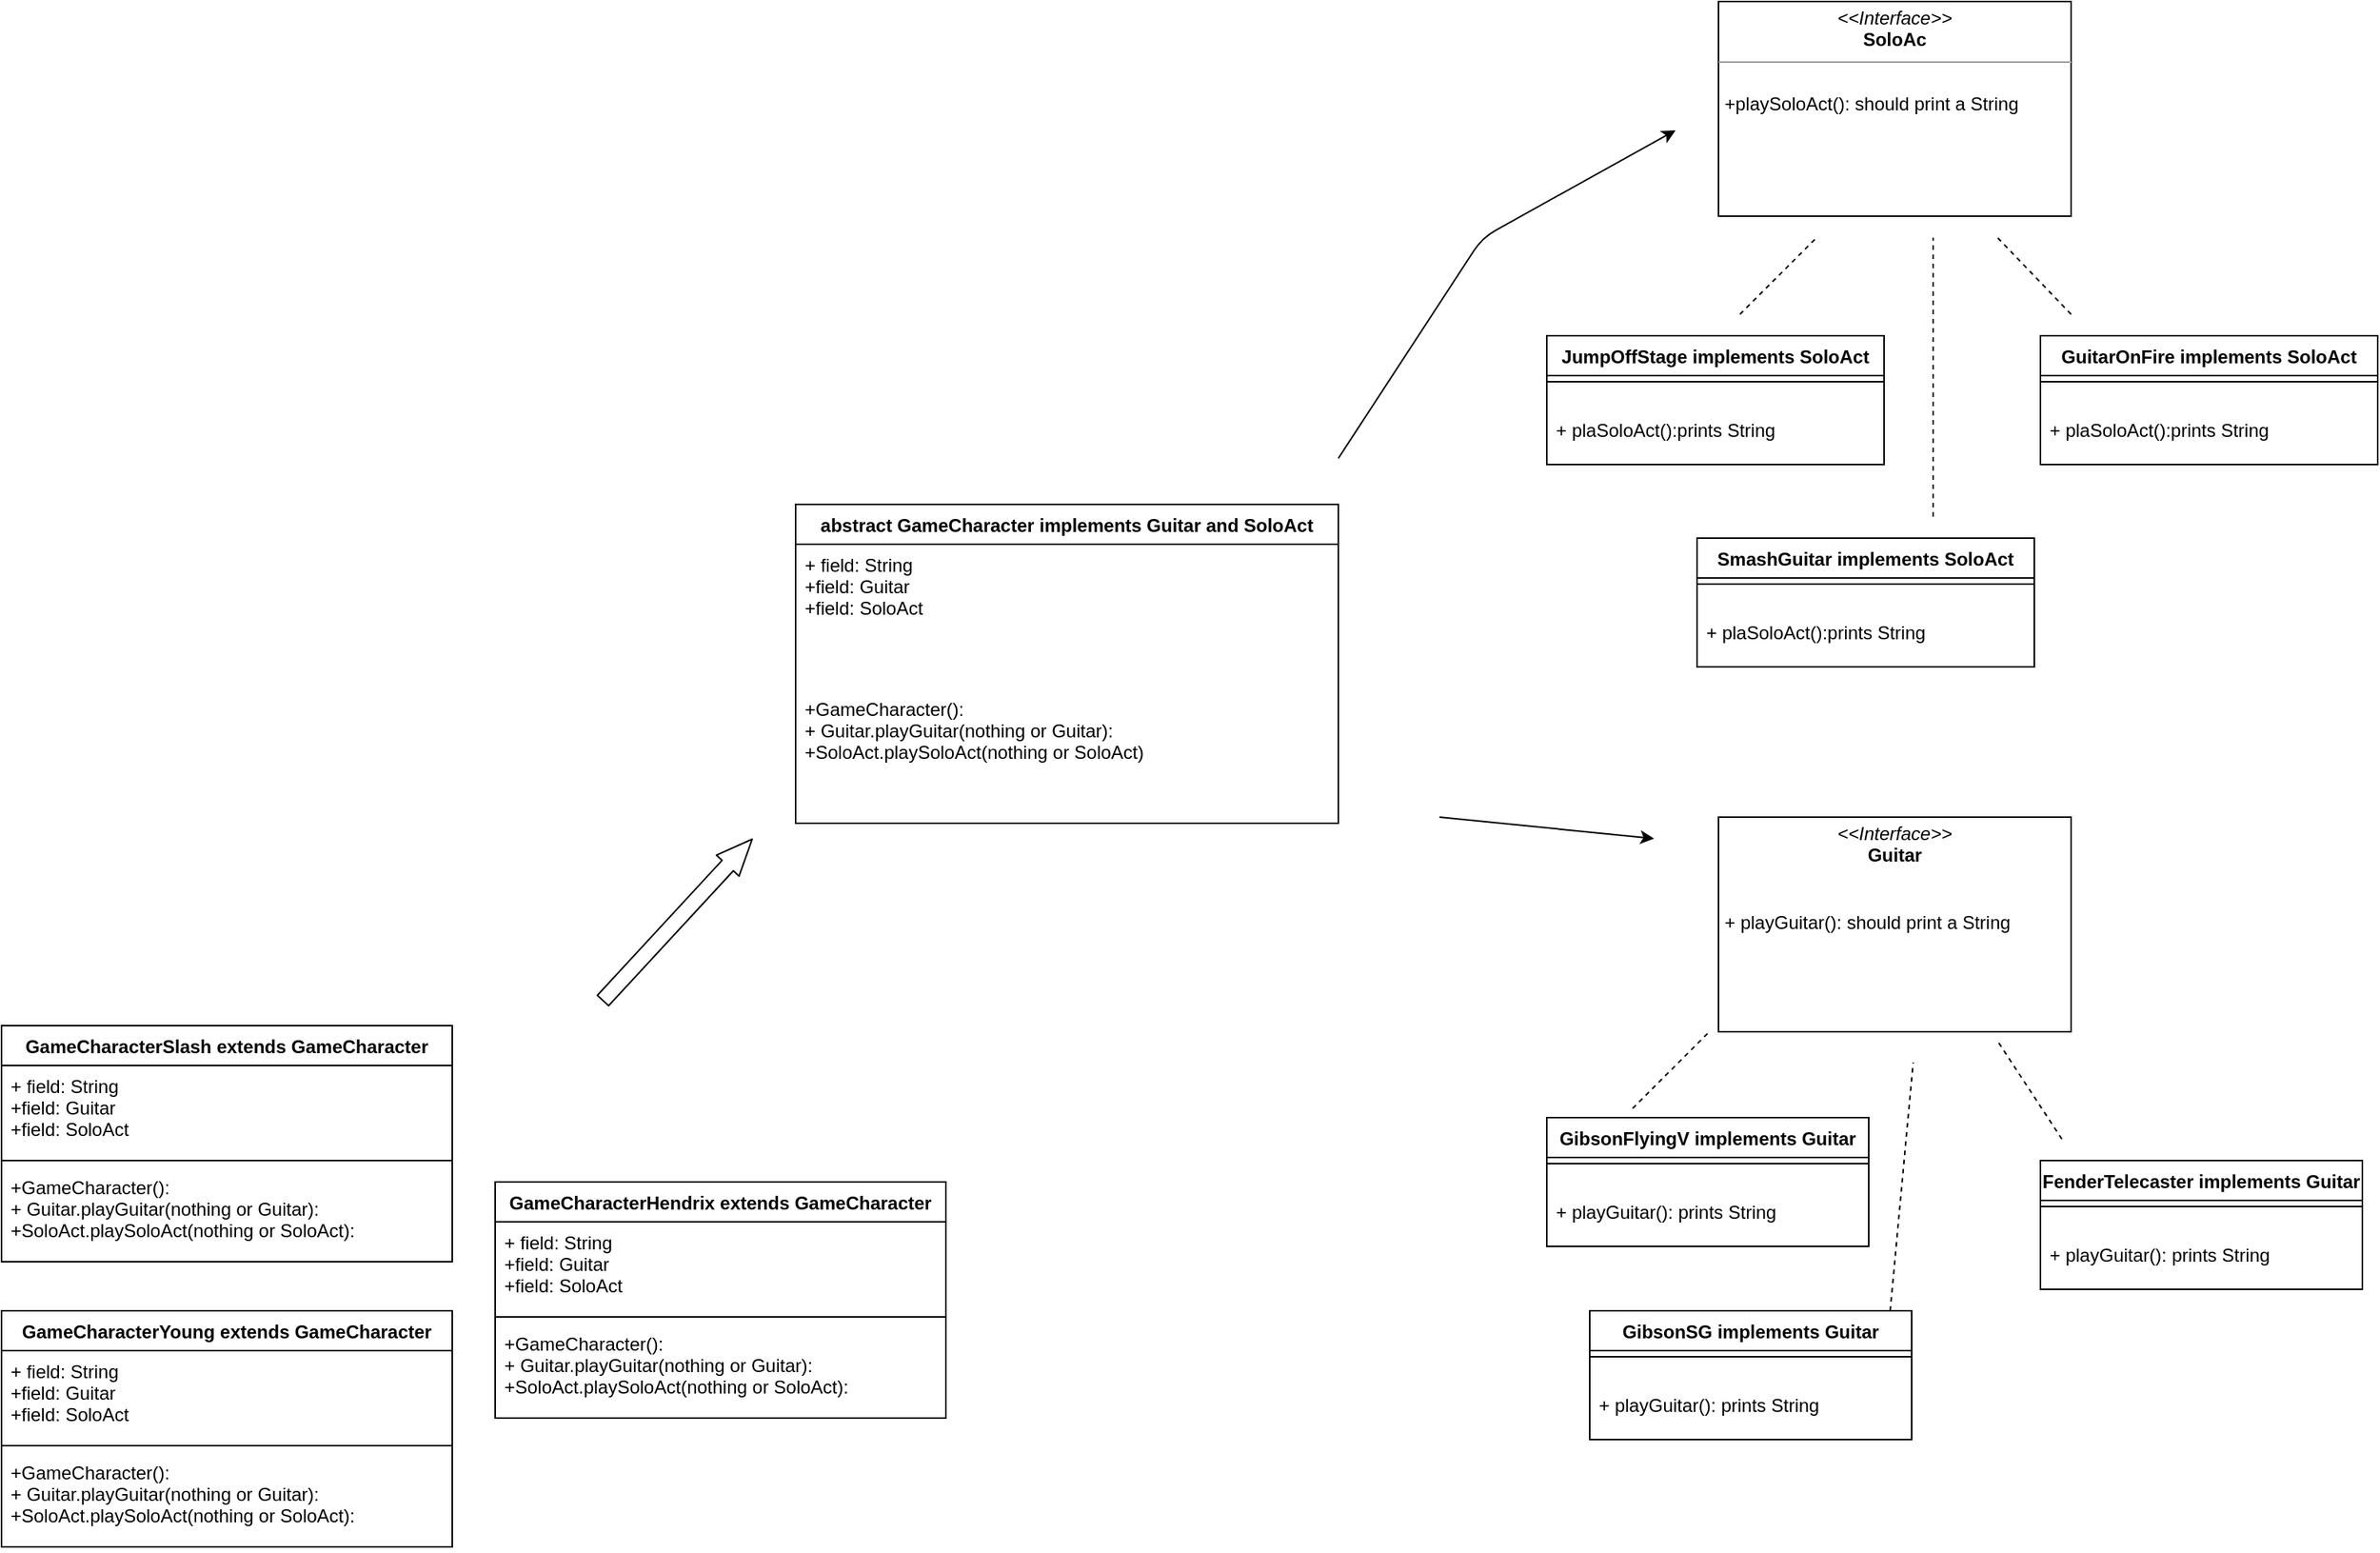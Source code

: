 <mxfile version="12.9.12" type="device"><diagram id="vlYlPyi31NMr0V6OZ-j1" name="Page-1"><mxGraphModel dx="1288" dy="736" grid="1" gridSize="14" guides="1" tooltips="1" connect="1" arrows="1" fold="1" page="1" pageScale="1" pageWidth="1654" pageHeight="1169" math="0" shadow="0"><root><mxCell id="0"/><mxCell id="1" parent="0"/><mxCell id="Y_D--782ihMsAxxfkFdl-12" value="&lt;p style=&quot;margin: 0px ; margin-top: 4px ; text-align: center&quot;&gt;&lt;i&gt;&amp;lt;&amp;lt;Interface&amp;gt;&amp;gt;&lt;/i&gt;&lt;br&gt;&lt;b&gt;Guitar&lt;/b&gt;&lt;/p&gt;&lt;p style=&quot;margin: 0px ; margin-left: 4px&quot;&gt;&lt;br&gt;&lt;/p&gt;&lt;p style=&quot;margin: 0px ; margin-left: 4px&quot;&gt;&lt;br&gt;+ playGuitar(): should print a String&lt;/p&gt;" style="verticalAlign=top;align=left;overflow=fill;fontSize=12;fontFamily=Helvetica;html=1;" parent="1" vertex="1"><mxGeometry x="1162" y="644" width="230" height="140" as="geometry"/></mxCell><mxCell id="Y_D--782ihMsAxxfkFdl-13" value="&lt;p style=&quot;margin: 0px ; margin-top: 4px ; text-align: center&quot;&gt;&lt;i&gt;&amp;lt;&amp;lt;Interface&amp;gt;&amp;gt;&lt;/i&gt;&lt;br&gt;&lt;b&gt;SoloAc&lt;/b&gt;&lt;/p&gt;&lt;hr size=&quot;1&quot;&gt;&lt;p style=&quot;margin: 0px ; margin-left: 4px&quot;&gt;&lt;br&gt;&lt;/p&gt;&lt;p style=&quot;margin: 0px ; margin-left: 4px&quot;&gt;+playSoloAct(): should print a String&lt;/p&gt;" style="verticalAlign=top;align=left;overflow=fill;fontSize=12;fontFamily=Helvetica;html=1;" parent="1" vertex="1"><mxGeometry x="1162" y="112" width="230" height="140" as="geometry"/></mxCell><mxCell id="Y_D--782ihMsAxxfkFdl-47" value="JumpOffStage implements SoloAct" style="swimlane;fontStyle=1;align=center;verticalAlign=top;childLayout=stackLayout;horizontal=1;startSize=26;horizontalStack=0;resizeParent=1;resizeParentMax=0;resizeLast=0;collapsible=1;marginBottom=0;" parent="1" vertex="1"><mxGeometry x="1050" y="330" width="220" height="84" as="geometry"/></mxCell><mxCell id="Y_D--782ihMsAxxfkFdl-49" value="" style="line;strokeWidth=1;fillColor=none;align=left;verticalAlign=middle;spacingTop=-1;spacingLeft=3;spacingRight=3;rotatable=0;labelPosition=right;points=[];portConstraint=eastwest;" parent="Y_D--782ihMsAxxfkFdl-47" vertex="1"><mxGeometry y="26" width="220" height="8" as="geometry"/></mxCell><mxCell id="Y_D--782ihMsAxxfkFdl-50" value="&#10;+ plaSoloAct():prints String" style="text;strokeColor=none;fillColor=none;align=left;verticalAlign=top;spacingLeft=4;spacingRight=4;overflow=hidden;rotatable=0;points=[[0,0.5],[1,0.5]];portConstraint=eastwest;" parent="Y_D--782ihMsAxxfkFdl-47" vertex="1"><mxGeometry y="34" width="220" height="50" as="geometry"/></mxCell><mxCell id="Y_D--782ihMsAxxfkFdl-31" value="GibsonFlyingV implements Guitar" style="swimlane;fontStyle=1;align=center;verticalAlign=top;childLayout=stackLayout;horizontal=1;startSize=26;horizontalStack=0;resizeParent=1;resizeParentMax=0;resizeLast=0;collapsible=1;marginBottom=0;" parent="1" vertex="1"><mxGeometry x="1050" y="840" width="210" height="84" as="geometry"/></mxCell><mxCell id="Y_D--782ihMsAxxfkFdl-33" value="" style="line;strokeWidth=1;fillColor=none;align=left;verticalAlign=middle;spacingTop=-1;spacingLeft=3;spacingRight=3;rotatable=0;labelPosition=right;points=[];portConstraint=eastwest;" parent="Y_D--782ihMsAxxfkFdl-31" vertex="1"><mxGeometry y="26" width="210" height="8" as="geometry"/></mxCell><mxCell id="Y_D--782ihMsAxxfkFdl-34" value="&#10;+ playGuitar(): prints String" style="text;strokeColor=none;fillColor=none;align=left;verticalAlign=top;spacingLeft=4;spacingRight=4;overflow=hidden;rotatable=0;points=[[0,0.5],[1,0.5]];portConstraint=eastwest;" parent="Y_D--782ihMsAxxfkFdl-31" vertex="1"><mxGeometry y="34" width="210" height="50" as="geometry"/></mxCell><mxCell id="Y_D--782ihMsAxxfkFdl-8" value="abstract GameCharacter implements Guitar and SoloAct" style="swimlane;fontStyle=1;align=center;verticalAlign=top;childLayout=stackLayout;horizontal=1;startSize=26;horizontalStack=0;resizeParent=1;resizeParentMax=0;resizeLast=0;collapsible=1;marginBottom=0;" parent="1" vertex="1"><mxGeometry x="560" y="440" width="354" height="208" as="geometry"/></mxCell><mxCell id="Y_D--782ihMsAxxfkFdl-9" value="+ field: String &#10;+field: Guitar&#10;+field: SoloAct" style="text;strokeColor=none;fillColor=none;align=left;verticalAlign=top;spacingLeft=4;spacingRight=4;overflow=hidden;rotatable=0;points=[[0,0.5],[1,0.5]];portConstraint=eastwest;" parent="Y_D--782ihMsAxxfkFdl-8" vertex="1"><mxGeometry y="26" width="354" height="94" as="geometry"/></mxCell><mxCell id="Y_D--782ihMsAxxfkFdl-11" value="+GameCharacter(): &#10;+ Guitar.playGuitar(nothing or Guitar): &#10;+SoloAct.playSoloAct(nothing or SoloAct)" style="text;strokeColor=none;fillColor=none;align=left;verticalAlign=top;spacingLeft=4;spacingRight=4;overflow=hidden;rotatable=0;points=[[0,0.5],[1,0.5]];portConstraint=eastwest;" parent="Y_D--782ihMsAxxfkFdl-8" vertex="1"><mxGeometry y="120" width="354" height="88" as="geometry"/></mxCell><mxCell id="Y_D--782ihMsAxxfkFdl-63" value="GameCharacterSlash extends GameCharacter" style="swimlane;fontStyle=1;align=center;verticalAlign=top;childLayout=stackLayout;horizontal=1;startSize=26;horizontalStack=0;resizeParent=1;resizeParentMax=0;resizeLast=0;collapsible=1;marginBottom=0;" parent="1" vertex="1"><mxGeometry x="42" y="780" width="294" height="154" as="geometry"/></mxCell><mxCell id="Y_D--782ihMsAxxfkFdl-75" value="+ field: String &#10;+field: Guitar&#10;+field: SoloAct" style="text;strokeColor=none;fillColor=none;align=left;verticalAlign=top;spacingLeft=4;spacingRight=4;overflow=hidden;rotatable=0;points=[[0,0.5],[1,0.5]];portConstraint=eastwest;" parent="Y_D--782ihMsAxxfkFdl-63" vertex="1"><mxGeometry y="26" width="294" height="58" as="geometry"/></mxCell><mxCell id="Y_D--782ihMsAxxfkFdl-65" value="" style="line;strokeWidth=1;fillColor=none;align=left;verticalAlign=middle;spacingTop=-1;spacingLeft=3;spacingRight=3;rotatable=0;labelPosition=right;points=[];portConstraint=eastwest;" parent="Y_D--782ihMsAxxfkFdl-63" vertex="1"><mxGeometry y="84" width="294" height="8" as="geometry"/></mxCell><mxCell id="Y_D--782ihMsAxxfkFdl-66" value="+GameCharacter(): &#10;+ Guitar.playGuitar(nothing or Guitar): &#10;+SoloAct.playSoloAct(nothing or SoloAct):" style="text;strokeColor=none;fillColor=none;align=left;verticalAlign=top;spacingLeft=4;spacingRight=4;overflow=hidden;rotatable=0;points=[[0,0.5],[1,0.5]];portConstraint=eastwest;" parent="Y_D--782ihMsAxxfkFdl-63" vertex="1"><mxGeometry y="92" width="294" height="62" as="geometry"/></mxCell><mxCell id="Y_D--782ihMsAxxfkFdl-77" value="" style="endArrow=classic;html=1;" parent="1" edge="1"><mxGeometry width="50" height="50" relative="1" as="geometry"><mxPoint x="914" y="410" as="sourcePoint"/><mxPoint x="1134" y="196" as="targetPoint"/><Array as="points"><mxPoint x="1008" y="266"/></Array></mxGeometry></mxCell><mxCell id="Y_D--782ihMsAxxfkFdl-78" value="" style="endArrow=classic;html=1;" parent="1" edge="1"><mxGeometry width="50" height="50" relative="1" as="geometry"><mxPoint x="980" y="644.0" as="sourcePoint"/><mxPoint x="1120" y="658" as="targetPoint"/></mxGeometry></mxCell><mxCell id="Y_D--782ihMsAxxfkFdl-79" value="" style="shape=flexArrow;endArrow=classic;html=1;endWidth=9.143;endSize=7.497;" parent="1" edge="1"><mxGeometry width="50" height="50" relative="1" as="geometry"><mxPoint x="434" y="764" as="sourcePoint"/><mxPoint x="532" y="658" as="targetPoint"/></mxGeometry></mxCell><mxCell id="Y_D--782ihMsAxxfkFdl-80" value="" style="endArrow=none;dashed=1;html=1;" parent="1" edge="1"><mxGeometry width="50" height="50" relative="1" as="geometry"><mxPoint x="1176" y="316" as="sourcePoint"/><mxPoint x="1226" y="266" as="targetPoint"/></mxGeometry></mxCell><mxCell id="Y_D--782ihMsAxxfkFdl-81" value="" style="endArrow=none;dashed=1;html=1;" parent="1" edge="1"><mxGeometry width="50" height="50" relative="1" as="geometry"><mxPoint x="1392" y="316" as="sourcePoint"/><mxPoint x="1344" y="266" as="targetPoint"/></mxGeometry></mxCell><mxCell id="Y_D--782ihMsAxxfkFdl-82" value="" style="endArrow=none;dashed=1;html=1;" parent="1" edge="1"><mxGeometry width="50" height="50" relative="1" as="geometry"><mxPoint x="1302" y="448" as="sourcePoint"/><mxPoint x="1302" y="266" as="targetPoint"/></mxGeometry></mxCell><mxCell id="Y_D--782ihMsAxxfkFdl-83" value="" style="endArrow=none;dashed=1;html=1;" parent="1" edge="1"><mxGeometry width="50" height="50" relative="1" as="geometry"><mxPoint x="1106" y="834" as="sourcePoint"/><mxPoint x="1156" y="784" as="targetPoint"/></mxGeometry></mxCell><mxCell id="Y_D--782ihMsAxxfkFdl-84" value="" style="endArrow=none;dashed=1;html=1;" parent="1" edge="1"><mxGeometry width="50" height="50" relative="1" as="geometry"><mxPoint x="1386" y="854" as="sourcePoint"/><mxPoint x="1344" y="790" as="targetPoint"/></mxGeometry></mxCell><mxCell id="Y_D--782ihMsAxxfkFdl-85" value="" style="endArrow=none;dashed=1;html=1;" parent="1" edge="1"><mxGeometry width="50" height="50" relative="1" as="geometry"><mxPoint x="1274" y="966" as="sourcePoint"/><mxPoint x="1289" y="804" as="targetPoint"/></mxGeometry></mxCell><mxCell id="cpdpHwqXAVs4Xl6QtIWB-1" value="GameCharacterHendrix extends GameCharacter" style="swimlane;fontStyle=1;align=center;verticalAlign=top;childLayout=stackLayout;horizontal=1;startSize=26;horizontalStack=0;resizeParent=1;resizeParentMax=0;resizeLast=0;collapsible=1;marginBottom=0;" vertex="1" parent="1"><mxGeometry x="364" y="882" width="294" height="154" as="geometry"/></mxCell><mxCell id="cpdpHwqXAVs4Xl6QtIWB-2" value="+ field: String &#10;+field: Guitar&#10;+field: SoloAct" style="text;strokeColor=none;fillColor=none;align=left;verticalAlign=top;spacingLeft=4;spacingRight=4;overflow=hidden;rotatable=0;points=[[0,0.5],[1,0.5]];portConstraint=eastwest;" vertex="1" parent="cpdpHwqXAVs4Xl6QtIWB-1"><mxGeometry y="26" width="294" height="58" as="geometry"/></mxCell><mxCell id="cpdpHwqXAVs4Xl6QtIWB-3" value="" style="line;strokeWidth=1;fillColor=none;align=left;verticalAlign=middle;spacingTop=-1;spacingLeft=3;spacingRight=3;rotatable=0;labelPosition=right;points=[];portConstraint=eastwest;" vertex="1" parent="cpdpHwqXAVs4Xl6QtIWB-1"><mxGeometry y="84" width="294" height="8" as="geometry"/></mxCell><mxCell id="cpdpHwqXAVs4Xl6QtIWB-4" value="+GameCharacter(): &#10;+ Guitar.playGuitar(nothing or Guitar): &#10;+SoloAct.playSoloAct(nothing or SoloAct):" style="text;strokeColor=none;fillColor=none;align=left;verticalAlign=top;spacingLeft=4;spacingRight=4;overflow=hidden;rotatable=0;points=[[0,0.5],[1,0.5]];portConstraint=eastwest;" vertex="1" parent="cpdpHwqXAVs4Xl6QtIWB-1"><mxGeometry y="92" width="294" height="62" as="geometry"/></mxCell><mxCell id="cpdpHwqXAVs4Xl6QtIWB-5" value="GameCharacterYoung extends GameCharacter" style="swimlane;fontStyle=1;align=center;verticalAlign=top;childLayout=stackLayout;horizontal=1;startSize=26;horizontalStack=0;resizeParent=1;resizeParentMax=0;resizeLast=0;collapsible=1;marginBottom=0;" vertex="1" parent="1"><mxGeometry x="42" y="966" width="294" height="154" as="geometry"/></mxCell><mxCell id="cpdpHwqXAVs4Xl6QtIWB-6" value="+ field: String &#10;+field: Guitar&#10;+field: SoloAct" style="text;strokeColor=none;fillColor=none;align=left;verticalAlign=top;spacingLeft=4;spacingRight=4;overflow=hidden;rotatable=0;points=[[0,0.5],[1,0.5]];portConstraint=eastwest;" vertex="1" parent="cpdpHwqXAVs4Xl6QtIWB-5"><mxGeometry y="26" width="294" height="58" as="geometry"/></mxCell><mxCell id="cpdpHwqXAVs4Xl6QtIWB-7" value="" style="line;strokeWidth=1;fillColor=none;align=left;verticalAlign=middle;spacingTop=-1;spacingLeft=3;spacingRight=3;rotatable=0;labelPosition=right;points=[];portConstraint=eastwest;" vertex="1" parent="cpdpHwqXAVs4Xl6QtIWB-5"><mxGeometry y="84" width="294" height="8" as="geometry"/></mxCell><mxCell id="cpdpHwqXAVs4Xl6QtIWB-8" value="+GameCharacter(): &#10;+ Guitar.playGuitar(nothing or Guitar): &#10;+SoloAct.playSoloAct(nothing or SoloAct):" style="text;strokeColor=none;fillColor=none;align=left;verticalAlign=top;spacingLeft=4;spacingRight=4;overflow=hidden;rotatable=0;points=[[0,0.5],[1,0.5]];portConstraint=eastwest;" vertex="1" parent="cpdpHwqXAVs4Xl6QtIWB-5"><mxGeometry y="92" width="294" height="62" as="geometry"/></mxCell><mxCell id="cpdpHwqXAVs4Xl6QtIWB-9" value="GibsonSG implements Guitar" style="swimlane;fontStyle=1;align=center;verticalAlign=top;childLayout=stackLayout;horizontal=1;startSize=26;horizontalStack=0;resizeParent=1;resizeParentMax=0;resizeLast=0;collapsible=1;marginBottom=0;" vertex="1" parent="1"><mxGeometry x="1078" y="966" width="210" height="84" as="geometry"/></mxCell><mxCell id="cpdpHwqXAVs4Xl6QtIWB-10" value="" style="line;strokeWidth=1;fillColor=none;align=left;verticalAlign=middle;spacingTop=-1;spacingLeft=3;spacingRight=3;rotatable=0;labelPosition=right;points=[];portConstraint=eastwest;" vertex="1" parent="cpdpHwqXAVs4Xl6QtIWB-9"><mxGeometry y="26" width="210" height="8" as="geometry"/></mxCell><mxCell id="cpdpHwqXAVs4Xl6QtIWB-11" value="&#10;+ playGuitar(): prints String" style="text;strokeColor=none;fillColor=none;align=left;verticalAlign=top;spacingLeft=4;spacingRight=4;overflow=hidden;rotatable=0;points=[[0,0.5],[1,0.5]];portConstraint=eastwest;" vertex="1" parent="cpdpHwqXAVs4Xl6QtIWB-9"><mxGeometry y="34" width="210" height="50" as="geometry"/></mxCell><mxCell id="cpdpHwqXAVs4Xl6QtIWB-12" value="FenderTelecaster implements Guitar" style="swimlane;fontStyle=1;align=center;verticalAlign=top;childLayout=stackLayout;horizontal=1;startSize=26;horizontalStack=0;resizeParent=1;resizeParentMax=0;resizeLast=0;collapsible=1;marginBottom=0;" vertex="1" parent="1"><mxGeometry x="1372" y="868" width="210" height="84" as="geometry"/></mxCell><mxCell id="cpdpHwqXAVs4Xl6QtIWB-13" value="" style="line;strokeWidth=1;fillColor=none;align=left;verticalAlign=middle;spacingTop=-1;spacingLeft=3;spacingRight=3;rotatable=0;labelPosition=right;points=[];portConstraint=eastwest;" vertex="1" parent="cpdpHwqXAVs4Xl6QtIWB-12"><mxGeometry y="26" width="210" height="8" as="geometry"/></mxCell><mxCell id="cpdpHwqXAVs4Xl6QtIWB-14" value="&#10;+ playGuitar(): prints String" style="text;strokeColor=none;fillColor=none;align=left;verticalAlign=top;spacingLeft=4;spacingRight=4;overflow=hidden;rotatable=0;points=[[0,0.5],[1,0.5]];portConstraint=eastwest;" vertex="1" parent="cpdpHwqXAVs4Xl6QtIWB-12"><mxGeometry y="34" width="210" height="50" as="geometry"/></mxCell><mxCell id="cpdpHwqXAVs4Xl6QtIWB-15" value="SmashGuitar implements SoloAct" style="swimlane;fontStyle=1;align=center;verticalAlign=top;childLayout=stackLayout;horizontal=1;startSize=26;horizontalStack=0;resizeParent=1;resizeParentMax=0;resizeLast=0;collapsible=1;marginBottom=0;" vertex="1" parent="1"><mxGeometry x="1148" y="462" width="220" height="84" as="geometry"/></mxCell><mxCell id="cpdpHwqXAVs4Xl6QtIWB-16" value="" style="line;strokeWidth=1;fillColor=none;align=left;verticalAlign=middle;spacingTop=-1;spacingLeft=3;spacingRight=3;rotatable=0;labelPosition=right;points=[];portConstraint=eastwest;" vertex="1" parent="cpdpHwqXAVs4Xl6QtIWB-15"><mxGeometry y="26" width="220" height="8" as="geometry"/></mxCell><mxCell id="cpdpHwqXAVs4Xl6QtIWB-17" value="&#10;+ plaSoloAct():prints String" style="text;strokeColor=none;fillColor=none;align=left;verticalAlign=top;spacingLeft=4;spacingRight=4;overflow=hidden;rotatable=0;points=[[0,0.5],[1,0.5]];portConstraint=eastwest;" vertex="1" parent="cpdpHwqXAVs4Xl6QtIWB-15"><mxGeometry y="34" width="220" height="50" as="geometry"/></mxCell><mxCell id="cpdpHwqXAVs4Xl6QtIWB-18" value="GuitarOnFire implements SoloAct" style="swimlane;fontStyle=1;align=center;verticalAlign=top;childLayout=stackLayout;horizontal=1;startSize=26;horizontalStack=0;resizeParent=1;resizeParentMax=0;resizeLast=0;collapsible=1;marginBottom=0;" vertex="1" parent="1"><mxGeometry x="1372" y="330" width="220" height="84" as="geometry"/></mxCell><mxCell id="cpdpHwqXAVs4Xl6QtIWB-19" value="" style="line;strokeWidth=1;fillColor=none;align=left;verticalAlign=middle;spacingTop=-1;spacingLeft=3;spacingRight=3;rotatable=0;labelPosition=right;points=[];portConstraint=eastwest;" vertex="1" parent="cpdpHwqXAVs4Xl6QtIWB-18"><mxGeometry y="26" width="220" height="8" as="geometry"/></mxCell><mxCell id="cpdpHwqXAVs4Xl6QtIWB-20" value="&#10;+ plaSoloAct():prints String" style="text;strokeColor=none;fillColor=none;align=left;verticalAlign=top;spacingLeft=4;spacingRight=4;overflow=hidden;rotatable=0;points=[[0,0.5],[1,0.5]];portConstraint=eastwest;" vertex="1" parent="cpdpHwqXAVs4Xl6QtIWB-18"><mxGeometry y="34" width="220" height="50" as="geometry"/></mxCell></root></mxGraphModel></diagram></mxfile>